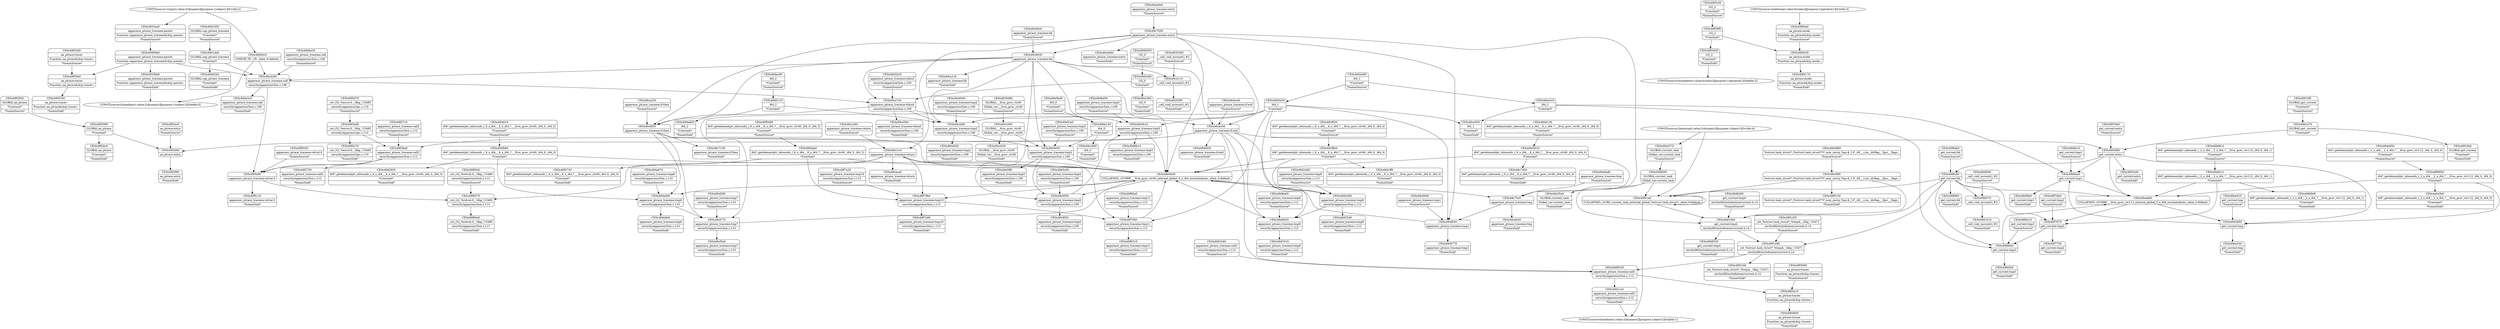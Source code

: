 digraph {
	CE0x49f1b40 [shape=record,shape=Mrecord,label="{CE0x49f1b40|get_current:entry|*SummSink*}"]
	CE0x49d14e0 [shape=record,shape=Mrecord,label="{CE0x49d14e0|GLOBAL:cap_ptrace_traceme|*Constant*}"]
	CE0x49d2920 [shape=record,shape=Mrecord,label="{CE0x49d2920|i64*_getelementptr_inbounds_(_6_x_i64_,_6_x_i64_*___llvm_gcov_ctr40,_i64_0,_i64_3)|*Constant*|*SummSink*}"]
	CE0x49fd2b0 [shape=record,shape=Mrecord,label="{CE0x49fd2b0|get_current:tmp3|*SummSink*}"]
	CE0x49e5b10 [shape=record,shape=Mrecord,label="{CE0x49e5b10|apparmor_ptrace_traceme:tmp5|security/apparmor/lsm.c,109}"]
	CE0x49cc500 [shape=record,shape=Mrecord,label="{CE0x49cc500|GLOBAL:__llvm_gcov_ctr40|Global_var:__llvm_gcov_ctr40}"]
	CE0x49f2d60 [shape=record,shape=Mrecord,label="{CE0x49f2d60|aa_ptrace:entry}"]
	CE0x49f4ef0 [shape=record,shape=Mrecord,label="{CE0x49f4ef0|apparmor_ptrace_traceme:retval.0}"]
	CE0x49f40a0 [shape=record,shape=Mrecord,label="{CE0x49f40a0|aa_ptrace:mode|Function::aa_ptrace&Arg::mode::|*SummSource*}"]
	CE0x49e3890 [shape=record,shape=Mrecord,label="{CE0x49e3890|%struct.task_struct*_(%struct.task_struct**)*_asm_movq_%gs:$_1:P_,$0_,_r,im,_dirflag_,_fpsr_,_flags_|*SummSource*}"]
	CE0x49c6630 [shape=record,shape=Mrecord,label="{CE0x49c6630|apparmor_ptrace_traceme:tmp1}"]
	CE0x49f2750 [shape=record,shape=Mrecord,label="{CE0x49f2750|apparmor_ptrace_traceme:call2|security/apparmor/lsm.c,112|*SummSink*}"]
	CE0x49c9f30 [shape=record,shape=Mrecord,label="{CE0x49c9f30|apparmor_ptrace_traceme:if.then}"]
	CE0x49d9da0 [shape=record,shape=Mrecord,label="{CE0x49d9da0|get_current:tmp1}"]
	CE0x49d1e70 [shape=record,shape=Mrecord,label="{CE0x49d1e70|GLOBAL:get_current|*Constant*}"]
	CE0x49e5ce0 [shape=record,shape=Mrecord,label="{CE0x49e5ce0|apparmor_ptrace_traceme:tmp3|security/apparmor/lsm.c,109|*SummSource*}"]
	CE0x49f4da0 [shape=record,shape=Mrecord,label="{CE0x49f4da0|i64*_getelementptr_inbounds_(_6_x_i64_,_6_x_i64_*___llvm_gcov_ctr40,_i64_0,_i64_5)|*Constant*}"]
	CE0x49cd040 [shape=record,shape=Mrecord,label="{CE0x49cd040|apparmor_ptrace_traceme:tmp2|security/apparmor/lsm.c,109|*SummSource*}"]
	CE0x49c74c0 [shape=record,shape=Mrecord,label="{CE0x49c74c0|apparmor_ptrace_traceme:tmp}"]
	CE0x49f26a0 [shape=record,shape=Mrecord,label="{CE0x49f26a0|apparmor_ptrace_traceme:call2|security/apparmor/lsm.c,112}"]
	CE0x49d4130 [shape=record,shape=Mrecord,label="{CE0x49d4130|i64*_getelementptr_inbounds_(_6_x_i64_,_6_x_i64_*___llvm_gcov_ctr40,_i64_0,_i64_0)|*Constant*|*SummSource*}"]
	CE0x49cbc00 [shape=record,shape=Mrecord,label="{CE0x49cbc00|apparmor_ptrace_traceme:if.end}"]
	CE0x49cfd10 [shape=record,shape=Mrecord,label="{CE0x49cfd10|i64*_getelementptr_inbounds_(_6_x_i64_,_6_x_i64_*___llvm_gcov_ctr40,_i64_0,_i64_3)|*Constant*|*SummSource*}"]
	CE0x49f27c0 [shape=record,shape=Mrecord,label="{CE0x49f27c0|apparmor_ptrace_traceme:call2|security/apparmor/lsm.c,112|*SummSource*}"]
	"CONST[source:2(external),value:0(static)][purpose:{operation}][SrcIdx:3]"
	CE0x49f39f0 [shape=record,shape=Mrecord,label="{CE0x49f39f0|i32_2|*Constant*}"]
	CE0x49d3e20 [shape=record,shape=Mrecord,label="{CE0x49d3e20|i64_1|*Constant*}"]
	CE0x49ccfd0 [shape=record,shape=Mrecord,label="{CE0x49ccfd0|apparmor_ptrace_traceme:tmp2|security/apparmor/lsm.c,109}"]
	CE0x49f5730 [shape=record,shape=Mrecord,label="{CE0x49f5730|i64*_getelementptr_inbounds_(_6_x_i64_,_6_x_i64_*___llvm_gcov_ctr40,_i64_0,_i64_5)|*Constant*|*SummSink*}"]
	CE0x49e35e0 [shape=record,shape=Mrecord,label="{CE0x49e35e0|GLOBAL:current_task|Global_var:current_task|*SummSink*}"]
	CE0x49ce3b0 [shape=record,shape=Mrecord,label="{CE0x49ce3b0|i32_0|*Constant*|*SummSink*}"]
	CE0x49f7a20 [shape=record,shape=Mrecord,label="{CE0x49f7a20|apparmor_ptrace_traceme:tmp10|security/apparmor/lsm.c,113|*SummSource*}"]
	CE0x49d42b0 [shape=record,shape=Mrecord,label="{CE0x49d42b0|GLOBAL:cap_ptrace_traceme|*Constant*|*SummSink*}"]
	CE0x49d1ff0 [shape=record,shape=Mrecord,label="{CE0x49d1ff0|i64*_getelementptr_inbounds_(_6_x_i64_,_6_x_i64_*___llvm_gcov_ctr40,_i64_0,_i64_4)|*Constant*|*SummSink*}"]
	CE0x49d9a30 [shape=record,shape=Mrecord,label="{CE0x49d9a30|apparmor_ptrace_traceme:call|security/apparmor/lsm.c,108|*SummSource*}"]
	CE0x49e5e50 [shape=record,shape=Mrecord,label="{CE0x49e5e50|apparmor_ptrace_traceme:tmp3|security/apparmor/lsm.c,109}"]
	CE0x49cf170 [shape=record,shape=Mrecord,label="{CE0x49cf170|apparmor_ptrace_traceme:tmp7|security/apparmor/lsm.c,110}"]
	CE0x49ee5c0 [shape=record,shape=Mrecord,label="{CE0x49ee5c0|i64_1|*Constant*}"]
	CE0x49d9fa0 [shape=record,shape=Mrecord,label="{CE0x49d9fa0|get_current:tmp1|*SummSink*}"]
	CE0x49efe10 [shape=record,shape=Mrecord,label="{CE0x49efe10|i64*_getelementptr_inbounds_(_2_x_i64_,_2_x_i64_*___llvm_gcov_ctr112,_i64_0,_i64_1)|*Constant*}"]
	CE0x49fd0e0 [shape=record,shape=Mrecord,label="{CE0x49fd0e0|get_current:tmp3}"]
	CE0x49f4c70 [shape=record,shape=Mrecord,label="{CE0x49f4c70|_ret_i32_%error.0,_!dbg_!15485|security/apparmor/ipc.c,110|*SummSink*}"]
	CE0x49fd210 [shape=record,shape=Mrecord,label="{CE0x49fd210|get_current:tmp3|*SummSource*}"]
	CE0x49e5f50 [shape=record,shape=Mrecord,label="{CE0x49e5f50|apparmor_ptrace_traceme:tmp4|security/apparmor/lsm.c,109}"]
	CE0x49cf8b0 [shape=record,shape=Mrecord,label="{CE0x49cf8b0|i64*_getelementptr_inbounds_(_6_x_i64_,_6_x_i64_*___llvm_gcov_ctr40,_i64_0,_i64_4)|*Constant*}"]
	CE0x49f4030 [shape=record,shape=Mrecord,label="{CE0x49f4030|aa_ptrace:mode|Function::aa_ptrace&Arg::mode::}"]
	CE0x49f7f40 [shape=record,shape=Mrecord,label="{CE0x49f7f40|apparmor_ptrace_traceme:tmp11|security/apparmor/lsm.c,113}"]
	CE0x49ce7c0 [shape=record,shape=Mrecord,label="{CE0x49ce7c0|apparmor_ptrace_traceme:tobool|security/apparmor/lsm.c,109}"]
	CE0x49f6cb0 [shape=record,shape=Mrecord,label="{CE0x49f6cb0|get_current:bb}"]
	CE0x49f76e0 [shape=record,shape=Mrecord,label="{CE0x49f76e0|get_current:tmp2|*SummSource*}"]
	CE0x49f4370 [shape=record,shape=Mrecord,label="{CE0x49f4370|_ret_i32_%error.0,_!dbg_!15485|security/apparmor/ipc.c,110|*SummSource*}"]
	CE0x49f7670 [shape=record,shape=Mrecord,label="{CE0x49f7670|get_current:tmp2}"]
	CE0x49f1c50 [shape=record,shape=Mrecord,label="{CE0x49f1c50|_ret_%struct.task_struct*_%tmp4,_!dbg_!15471|./arch/x86/include/asm/current.h,14|*SummSource*}"]
	CE0x49f5490 [shape=record,shape=Mrecord,label="{CE0x49f5490|i64*_getelementptr_inbounds_(_6_x_i64_,_6_x_i64_*___llvm_gcov_ctr40,_i64_0,_i64_5)|*Constant*|*SummSource*}"]
	CE0x49f1e90 [shape=record,shape=Mrecord,label="{CE0x49f1e90|_ret_%struct.task_struct*_%tmp4,_!dbg_!15471|./arch/x86/include/asm/current.h,14}"]
	CE0x49d8330 [shape=record,shape=Mrecord,label="{CE0x49d8330|apparmor_ptrace_traceme:call1|security/apparmor/lsm.c,112}"]
	CE0x49f2990 [shape=record,shape=Mrecord,label="{CE0x49f2990|GLOBAL:aa_ptrace|*Constant*}"]
	CE0x49e5ff0 [shape=record,shape=Mrecord,label="{CE0x49e5ff0|apparmor_ptrace_traceme:tmp3|security/apparmor/lsm.c,109|*SummSink*}"]
	CE0x49cfb80 [shape=record,shape=Mrecord,label="{CE0x49cfb80|i64*_getelementptr_inbounds_(_6_x_i64_,_6_x_i64_*___llvm_gcov_ctr40,_i64_0,_i64_3)|*Constant*}"]
	CE0x49f60a0 [shape=record,shape=Mrecord,label="{CE0x49f60a0|apparmor_ptrace_traceme:tmp11|security/apparmor/lsm.c,113|*SummSource*}"]
	CE0x49d0110 [shape=record,shape=Mrecord,label="{CE0x49d0110|i64_2|*Constant*}"]
	CE0x49d6a00 [shape=record,shape=Mrecord,label="{CE0x49d6a00|apparmor_ptrace_traceme:tmp5|security/apparmor/lsm.c,109|*SummSource*}"]
	CE0x49f65e0 [shape=record,shape=Mrecord,label="{CE0x49f65e0|_ret_i32_%retval.0,_!dbg_!15480|security/apparmor/lsm.c,113|*SummSource*}"]
	CE0x49d3010 [shape=record,shape=Mrecord,label="{CE0x49d3010|i64*_getelementptr_inbounds_(_6_x_i64_,_6_x_i64_*___llvm_gcov_ctr40,_i64_0,_i64_0)|*Constant*}"]
	CE0x49d8490 [shape=record,shape=Mrecord,label="{CE0x49d8490|get_current:tmp4|./arch/x86/include/asm/current.h,14|*SummSource*}"]
	CE0x49c66d0 [shape=record,shape=Mrecord,label="{CE0x49c66d0|apparmor_ptrace_traceme:tmp1|*SummSource*}"]
	CE0x49f66a0 [shape=record,shape=Mrecord,label="{CE0x49f66a0|_ret_i32_%retval.0,_!dbg_!15480|security/apparmor/lsm.c,113|*SummSink*}"]
	CE0x49d6e60 [shape=record,shape=Mrecord,label="{CE0x49d6e60|apparmor_ptrace_traceme:tmp9|security/apparmor/lsm.c,112|*SummSource*}"]
	CE0x49d1bb0 [shape=record,shape=Mrecord,label="{CE0x49d1bb0|apparmor_ptrace_traceme:call1|security/apparmor/lsm.c,112|*SummSource*}"]
	CE0x49d6b10 [shape=record,shape=Mrecord,label="{CE0x49d6b10|apparmor_ptrace_traceme:tmp5|security/apparmor/lsm.c,109|*SummSink*}"]
	CE0x49f7a90 [shape=record,shape=Mrecord,label="{CE0x49f7a90|apparmor_ptrace_traceme:tmp10|security/apparmor/lsm.c,113|*SummSink*}"]
	CE0x49ee8a0 [shape=record,shape=Mrecord,label="{CE0x49ee8a0|COLLAPSED:_GCMRE___llvm_gcov_ctr112_internal_global_2_x_i64_zeroinitializer:_elem_0:default:}"]
	CE0x49d09a0 [shape=record,shape=Mrecord,label="{CE0x49d09a0|apparmor_ptrace_traceme:parent|Function::apparmor_ptrace_traceme&Arg::parent::}"]
	CE0x49cf5a0 [shape=record,shape=Mrecord,label="{CE0x49cf5a0|apparmor_ptrace_traceme:tmp7|security/apparmor/lsm.c,110|*SummSink*}"]
	CE0x49da970 [shape=record,shape=Mrecord,label="{CE0x49da970|apparmor_ptrace_traceme:tmp6|security/apparmor/lsm.c,110|*SummSource*}"]
	CE0x49ce5b0 [shape=record,shape=Mrecord,label="{CE0x49ce5b0|apparmor_ptrace_traceme:tobool|security/apparmor/lsm.c,109|*SummSink*}"]
	CE0x49ca230 [shape=record,shape=Mrecord,label="{CE0x49ca230|apparmor_ptrace_traceme:if.then|*SummSource*}"]
	CE0x49d3e90 [shape=record,shape=Mrecord,label="{CE0x49d3e90|i64_1|*Constant*|*SummSource*}"]
	CE0x49d24d0 [shape=record,shape=Mrecord,label="{CE0x49d24d0|apparmor_ptrace_traceme:tmp8|security/apparmor/lsm.c,112|*SummSource*}"]
	CE0x49f3690 [shape=record,shape=Mrecord,label="{CE0x49f3690|aa_ptrace:tracee|Function::aa_ptrace&Arg::tracee::|*SummSource*}"]
	CE0x49d8530 [shape=record,shape=Mrecord,label="{CE0x49d8530|get_current:tmp4|./arch/x86/include/asm/current.h,14|*SummSink*}"]
	CE0x49cf920 [shape=record,shape=Mrecord,label="{CE0x49cf920|i64*_getelementptr_inbounds_(_6_x_i64_,_6_x_i64_*___llvm_gcov_ctr40,_i64_0,_i64_4)|*Constant*|*SummSource*}"]
	CE0x49f51c0 [shape=record,shape=Mrecord,label="{CE0x49f51c0|apparmor_ptrace_traceme:retval.0|*SummSink*}"]
	CE0x49dac80 [shape=record,shape=Mrecord,label="{CE0x49dac80|i64_2|*Constant*|*SummSource*}"]
	CE0x49cf280 [shape=record,shape=Mrecord,label="{CE0x49cf280|apparmor_ptrace_traceme:tmp7|security/apparmor/lsm.c,110|*SummSource*}"]
	CE0x49f16b0 [shape=record,shape=Mrecord,label="{CE0x49f16b0|GLOBAL:get_current|*Constant*|*SummSink*}"]
	CE0x49d2540 [shape=record,shape=Mrecord,label="{CE0x49d2540|apparmor_ptrace_traceme:tmp8|security/apparmor/lsm.c,112|*SummSink*}"]
	CE0x49f3c00 [shape=record,shape=Mrecord,label="{CE0x49f3c00|i32_2|*Constant*|*SummSource*}"]
	CE0x49d3660 [shape=record,shape=Mrecord,label="{CE0x49d3660|get_current:tmp}"]
	CE0x49f6570 [shape=record,shape=Mrecord,label="{CE0x49f6570|_ret_i32_%retval.0,_!dbg_!15480|security/apparmor/lsm.c,113}"]
	CE0x49f01a0 [shape=record,shape=Mrecord,label="{CE0x49f01a0|COLLAPSED:_GCRE_current_task_external_global_%struct.task_struct*:_elem_0:default:}"]
	CE0x49d2d20 [shape=record,shape=Mrecord,label="{CE0x49d2d20|apparmor_ptrace_traceme:tobool|security/apparmor/lsm.c,109|*SummSource*}"]
	CE0x49f3d30 [shape=record,shape=Mrecord,label="{CE0x49f3d30|i32_2|*Constant*|*SummSink*}"]
	CE0x49d7010 [shape=record,shape=Mrecord,label="{CE0x49d7010|apparmor_ptrace_traceme:tmp9|security/apparmor/lsm.c,112|*SummSink*}"]
	CE0x49fd370 [shape=record,shape=Mrecord,label="{CE0x49fd370|_call_void_mcount()_#2}"]
	CE0x49da3c0 [shape=record,shape=Mrecord,label="{CE0x49da3c0|apparmor_ptrace_traceme:call|security/apparmor/lsm.c,108|*SummSink*}"]
	CE0x49cd260 [shape=record,shape=Mrecord,label="{CE0x49cd260|apparmor_ptrace_traceme:call|security/apparmor/lsm.c,108}"]
	CE0x49e5bd0 [shape=record,shape=Mrecord,label="{CE0x49e5bd0|i64_0|*Constant*|*SummSource*}"]
	CE0x49c6770 [shape=record,shape=Mrecord,label="{CE0x49c6770|apparmor_ptrace_traceme:tmp1|*SummSink*}"]
	CE0x49f32d0 [shape=record,shape=Mrecord,label="{CE0x49f32d0|aa_ptrace:tracer|Function::aa_ptrace&Arg::tracer::|*SummSource*}"]
	CE0x49ce110 [shape=record,shape=Mrecord,label="{CE0x49ce110|_call_void_mcount()_#2}"]
	CE0x49d43d0 [shape=record,shape=Mrecord,label="{CE0x49d43d0|i32_0|*Constant*}"]
	CE0x49f15f0 [shape=record,shape=Mrecord,label="{CE0x49f15f0|GLOBAL:get_current|*Constant*|*SummSource*}"]
	CE0x49cc1c0 [shape=record,shape=Mrecord,label="{CE0x49cc1c0|apparmor_ptrace_traceme:return}"]
	CE0x49fd810 [shape=record,shape=Mrecord,label="{CE0x49fd810|i64*_getelementptr_inbounds_(_2_x_i64_,_2_x_i64_*___llvm_gcov_ctr112,_i64_0,_i64_1)|*Constant*|*SummSource*}"]
	CE0x49c7050 [shape=record,shape=Mrecord,label="{CE0x49c7050|apparmor_ptrace_traceme:entry}"]
	"CONST[source:0(mediator),value:2(dynamic)][purpose:{subject}][SnkIdx:0]"
	CE0x49f2f90 [shape=record,shape=Mrecord,label="{CE0x49f2f90|aa_ptrace:entry|*SummSink*}"]
	CE0x49cd420 [shape=record,shape=Mrecord,label="{CE0x49cd420|apparmor_ptrace_traceme:tmp2|security/apparmor/lsm.c,109|*SummSink*}"]
	CE0x49f6850 [shape=record,shape=Mrecord,label="{CE0x49f6850|i64*_getelementptr_inbounds_(_2_x_i64_,_2_x_i64_*___llvm_gcov_ctr112,_i64_0,_i64_0)|*Constant*}"]
	CE0x49cc800 [shape=record,shape=Mrecord,label="{CE0x49cc800|i64_0|*Constant*|*SummSink*}"]
	CE0x49ceca0 [shape=record,shape=Mrecord,label="{CE0x49ceca0|apparmor_ptrace_traceme:return|*SummSink*}"]
	CE0x49f5020 [shape=record,shape=Mrecord,label="{CE0x49f5020|apparmor_ptrace_traceme:retval.0|*SummSource*}"]
	CE0x49c7100 [shape=record,shape=Mrecord,label="{CE0x49c7100|apparmor_ptrace_traceme:if.then|*SummSink*}"]
	CE0x4935bb0 [shape=record,shape=Mrecord,label="{CE0x4935bb0|apparmor_ptrace_traceme:parent|Function::apparmor_ptrace_traceme&Arg::parent::|*SummSink*}"]
	CE0x49c8f20 [shape=record,shape=Mrecord,label="{CE0x49c8f20|apparmor_ptrace_traceme:tmp4|security/apparmor/lsm.c,109|*SummSink*}"]
	CE0x49d6d50 [shape=record,shape=Mrecord,label="{CE0x49d6d50|apparmor_ptrace_traceme:tmp9|security/apparmor/lsm.c,112}"]
	CE0x48352f0 [shape=record,shape=Mrecord,label="{CE0x48352f0|_call_void_mcount()_#2|*SummSink*}"]
	CE0x49f6de0 [shape=record,shape=Mrecord,label="{CE0x49f6de0|get_current:bb|*SummSource*}"]
	CE0x49ee910 [shape=record,shape=Mrecord,label="{CE0x49ee910|get_current:tmp|*SummSource*}"]
	CE0x49e36f0 [shape=record,shape=Mrecord,label="{CE0x49e36f0|%struct.task_struct*_(%struct.task_struct**)*_asm_movq_%gs:$_1:P_,$0_,_r,im,_dirflag_,_fpsr_,_flags_}"]
	"CONST[source:1(input),value:2(dynamic)][purpose:{subject}][SrcIdx:2]"
	CE0x49ca1c0 [shape=record,shape=Mrecord,label="{CE0x49ca1c0|apparmor_ptrace_traceme:bb|*SummSink*}"]
	CE0x49f2ec0 [shape=record,shape=Mrecord,label="{CE0x49f2ec0|aa_ptrace:entry|*SummSource*}"]
	CE0x49de650 [shape=record,shape=Mrecord,label="{CE0x49de650|i64*_getelementptr_inbounds_(_2_x_i64_,_2_x_i64_*___llvm_gcov_ctr112,_i64_0,_i64_0)|*Constant*|*SummSource*}"]
	CE0x4835080 [shape=record,shape=Mrecord,label="{CE0x4835080|GLOBAL:__llvm_gcov_ctr40|Global_var:__llvm_gcov_ctr40|*SummSource*}"]
	CE0x49f3340 [shape=record,shape=Mrecord,label="{CE0x49f3340|aa_ptrace:tracer|Function::aa_ptrace&Arg::tracer::|*SummSink*}"]
	CE0x49f2340 [shape=record,shape=Mrecord,label="{CE0x49f2340|_ret_%struct.task_struct*_%tmp4,_!dbg_!15471|./arch/x86/include/asm/current.h,14|*SummSink*}"]
	CE0x49d0bc0 [shape=record,shape=Mrecord,label="{CE0x49d0bc0|VOIDTB_TE:_CE:_elem_0:default:}"]
	CE0x49d1010 [shape=record,shape=Mrecord,label="{CE0x49d1010|_call_void_mcount()_#2|*SummSink*}"]
	CE0x49f19e0 [shape=record,shape=Mrecord,label="{CE0x49f19e0|get_current:entry|*SummSource*}"]
	CE0x49f79b0 [shape=record,shape=Mrecord,label="{CE0x49f79b0|apparmor_ptrace_traceme:tmp10|security/apparmor/lsm.c,113}"]
	CE0x49d85f0 [shape=record,shape=Mrecord,label="{CE0x49d85f0|GLOBAL:current_task|Global_var:current_task}"]
	CE0x49f2bc0 [shape=record,shape=Mrecord,label="{CE0x49f2bc0|GLOBAL:aa_ptrace|*Constant*|*SummSink*}"]
	CE0x49ce050 [shape=record,shape=Mrecord,label="{CE0x49ce050|i64_1|*Constant*|*SummSink*}"]
	CE0x49f3ed0 [shape=record,shape=Mrecord,label="{CE0x49f3ed0|_ret_i32_%error.0,_!dbg_!15485|security/apparmor/ipc.c,110}"]
	CE0x49d1650 [shape=record,shape=Mrecord,label="{CE0x49d1650|GLOBAL:cap_ptrace_traceme|*Constant*|*SummSource*}"]
	CE0x49da9e0 [shape=record,shape=Mrecord,label="{CE0x49da9e0|apparmor_ptrace_traceme:tmp6|security/apparmor/lsm.c,110|*SummSink*}"]
	CE0x49e5a50 [shape=record,shape=Mrecord,label="{CE0x49e5a50|apparmor_ptrace_traceme:tmp4|security/apparmor/lsm.c,109|*SummSource*}"]
	CE0x49f6210 [shape=record,shape=Mrecord,label="{CE0x49f6210|apparmor_ptrace_traceme:tmp11|security/apparmor/lsm.c,113|*SummSink*}"]
	CE0x49cbce0 [shape=record,shape=Mrecord,label="{CE0x49cbce0|apparmor_ptrace_traceme:if.end|*SummSource*}"]
	CE0x49d2f20 [shape=record,shape=Mrecord,label="{CE0x49d2f20|apparmor_ptrace_traceme:if.end|*SummSink*}"]
	CE0x49f6f60 [shape=record,shape=Mrecord,label="{CE0x49f6f60|get_current:bb|*SummSink*}"]
	CE0x49f4170 [shape=record,shape=Mrecord,label="{CE0x49f4170|aa_ptrace:mode|Function::aa_ptrace&Arg::mode::|*SummSink*}"]
	CE0x49f7750 [shape=record,shape=Mrecord,label="{CE0x49f7750|get_current:tmp2|*SummSink*}"]
	CE0x49d1cc0 [shape=record,shape=Mrecord,label="{CE0x49d1cc0|apparmor_ptrace_traceme:call1|security/apparmor/lsm.c,112|*SummSink*}"]
	CE0x4a045e0 [shape=record,shape=Mrecord,label="{CE0x4a045e0|i64*_getelementptr_inbounds_(_2_x_i64_,_2_x_i64_*___llvm_gcov_ctr112,_i64_0,_i64_0)|*Constant*|*SummSink*}"]
	CE0x49da900 [shape=record,shape=Mrecord,label="{CE0x49da900|apparmor_ptrace_traceme:tmp6|security/apparmor/lsm.c,110}"]
	CE0x49ca6d0 [shape=record,shape=Mrecord,label="{CE0x49ca6d0|apparmor_ptrace_traceme:entry|*SummSink*}"]
	CE0x49f2920 [shape=record,shape=Mrecord,label="{CE0x49f2920|GLOBAL:aa_ptrace|*Constant*|*SummSource*}"]
	CE0x49e3570 [shape=record,shape=Mrecord,label="{CE0x49e3570|GLOBAL:current_task|Global_var:current_task|*SummSource*}"]
	CE0x49c9630 [shape=record,shape=Mrecord,label="{CE0x49c9630|apparmor_ptrace_traceme:bb}"]
	CE0x4835280 [shape=record,shape=Mrecord,label="{CE0x4835280|_call_void_mcount()_#2|*SummSource*}"]
	CE0x49da140 [shape=record,shape=Mrecord,label="{CE0x49da140|i64_0|*Constant*}"]
	CE0x49e0b40 [shape=record,shape=Mrecord,label="{CE0x49e0b40|COLLAPSED:_GCMRE___llvm_gcov_ctr40_internal_global_6_x_i64_zeroinitializer:_elem_0:default:}"]
	CE0x49d9e10 [shape=record,shape=Mrecord,label="{CE0x49d9e10|get_current:tmp1|*SummSource*}"]
	CE0x49d0d50 [shape=record,shape=Mrecord,label="{CE0x49d0d50|i32_0|*Constant*|*SummSource*}"]
	"CONST[source:0(mediator),value:0(static)][purpose:{operation}][SnkIdx:2]"
	CE0x49ca0e0 [shape=record,shape=Mrecord,label="{CE0x49ca0e0|apparmor_ptrace_traceme:entry|*SummSource*}"]
	CE0x49cc260 [shape=record,shape=Mrecord,label="{CE0x49cc260|apparmor_ptrace_traceme:return|*SummSource*}"]
	CE0x49c7450 [shape=record,shape=Mrecord,label="{CE0x49c7450|i64*_getelementptr_inbounds_(_6_x_i64_,_6_x_i64_*___llvm_gcov_ctr40,_i64_0,_i64_0)|*Constant*|*SummSink*}"]
	CE0x49f30a0 [shape=record,shape=Mrecord,label="{CE0x49f30a0|aa_ptrace:tracer|Function::aa_ptrace&Arg::tracer::}"]
	CE0x49cb9c0 [shape=record,shape=Mrecord,label="{CE0x49cb9c0|apparmor_ptrace_traceme:bb|*SummSource*}"]
	CE0x49e0ad0 [shape=record,shape=Mrecord,label="{CE0x49e0ad0|apparmor_ptrace_traceme:tmp|*SummSource*}"]
	CE0x49cc620 [shape=record,shape=Mrecord,label="{CE0x49cc620|GLOBAL:__llvm_gcov_ctr40|Global_var:__llvm_gcov_ctr40|*SummSink*}"]
	CE0x49dadb0 [shape=record,shape=Mrecord,label="{CE0x49dadb0|i64_2|*Constant*|*SummSink*}"]
	CE0x49ee530 [shape=record,shape=Mrecord,label="{CE0x49ee530|get_current:tmp|*SummSink*}"]
	"CONST[source:2(external),value:2(dynamic)][purpose:{object}][SrcIdx:4]"
	CE0x49d2460 [shape=record,shape=Mrecord,label="{CE0x49d2460|apparmor_ptrace_traceme:tmp8|security/apparmor/lsm.c,112}"]
	CE0x49ceb20 [shape=record,shape=Mrecord,label="{CE0x49ceb20|apparmor_ptrace_traceme:tmp|*SummSink*}"]
	CE0x49d10b0 [shape=record,shape=Mrecord,label="{CE0x49d10b0|get_current:tmp4|./arch/x86/include/asm/current.h,14}"]
	CE0x49f0130 [shape=record,shape=Mrecord,label="{CE0x49f0130|%struct.task_struct*_(%struct.task_struct**)*_asm_movq_%gs:$_1:P_,$0_,_r,im,_dirflag_,_fpsr_,_flags_|*SummSink*}"]
	CE0x49f3410 [shape=record,shape=Mrecord,label="{CE0x49f3410|aa_ptrace:tracee|Function::aa_ptrace&Arg::tracee::}"]
	CE0x49d0f40 [shape=record,shape=Mrecord,label="{CE0x49d0f40|_call_void_mcount()_#2|*SummSource*}"]
	CE0x49f1880 [shape=record,shape=Mrecord,label="{CE0x49f1880|get_current:entry}"]
	"CONST[source:0(mediator),value:2(dynamic)][purpose:{object}][SnkIdx:1]"
	CE0x49f3850 [shape=record,shape=Mrecord,label="{CE0x49f3850|aa_ptrace:tracee|Function::aa_ptrace&Arg::tracee::|*SummSink*}"]
	CE0x4935aa0 [shape=record,shape=Mrecord,label="{CE0x4935aa0|apparmor_ptrace_traceme:parent|Function::apparmor_ptrace_traceme&Arg::parent::|*SummSource*}"]
	CE0x49fd9d0 [shape=record,shape=Mrecord,label="{CE0x49fd9d0|i64*_getelementptr_inbounds_(_2_x_i64_,_2_x_i64_*___llvm_gcov_ctr112,_i64_0,_i64_1)|*Constant*|*SummSink*}"]
	CE0x49cc260 -> CE0x49cc1c0
	CE0x49efe10 -> CE0x49ee8a0
	CE0x49f6cb0 -> CE0x49fd0e0
	CE0x49ccfd0 -> CE0x49cd420
	CE0x49e5e50 -> CE0x49e5ff0
	CE0x49f1e90 -> CE0x49d8330
	CE0x49f39f0 -> CE0x49f4030
	CE0x4935aa0 -> CE0x49d09a0
	"CONST[source:2(external),value:2(dynamic)][purpose:{object}][SrcIdx:4]" -> CE0x49e3570
	CE0x49cf8b0 -> CE0x49d2460
	CE0x49c66d0 -> CE0x49c6630
	CE0x49d9a30 -> CE0x49cd260
	CE0x49e5ce0 -> CE0x49e5e50
	CE0x49d3010 -> CE0x49e0b40
	CE0x49e36f0 -> CE0x49f01a0
	CE0x49c7050 -> CE0x49ca6d0
	CE0x49d8330 -> CE0x49d1cc0
	CE0x49fd0e0 -> CE0x49ee8a0
	CE0x49d2460 -> CE0x49d6d50
	CE0x49cbc00 -> CE0x49d8330
	CE0x49f39f0 -> CE0x49f3d30
	CE0x49ee5c0 -> CE0x49fd0e0
	CE0x49d9da0 -> CE0x49ee8a0
	CE0x49cc1c0 -> CE0x49ceca0
	CE0x49d3e90 -> CE0x49d3e20
	CE0x49d10b0 -> CE0x49f1e90
	CE0x49cbc00 -> CE0x49e0b40
	CE0x49cf170 -> CE0x49e0b40
	CE0x49c9f30 -> CE0x49cf170
	CE0x49f1880 -> CE0x49d3660
	CE0x49d4130 -> CE0x49d3010
	CE0x4835280 -> CE0x49ce110
	CE0x49cd260 -> CE0x49f4ef0
	CE0x49f2990 -> CE0x49f2d60
	CE0x49d6d50 -> CE0x49e0b40
	CE0x49c9630 -> CE0x49e5e50
	CE0x49c6630 -> CE0x49e0b40
	CE0x49f1c50 -> CE0x49f1e90
	CE0x49d6a00 -> CE0x49e5b10
	CE0x49cfb80 -> CE0x49d2920
	CE0x49cf170 -> CE0x49cf5a0
	CE0x49f3ed0 -> CE0x49f4c70
	CE0x49d3e20 -> CE0x49ccfd0
	CE0x49f60a0 -> CE0x49f7f40
	"CONST[source:1(input),value:2(dynamic)][purpose:{subject}][SrcIdx:2]" -> CE0x4935aa0
	CE0x49cfb80 -> CE0x49da900
	CE0x49c74c0 -> CE0x49c6630
	CE0x49c9630 -> CE0x49e5f50
	CE0x49d3e90 -> CE0x49ee5c0
	CE0x49c9630 -> CE0x49cd260
	CE0x49f1880 -> CE0x49ee8a0
	CE0x49f76e0 -> CE0x49f7670
	CE0x49f4ef0 -> CE0x49f6570
	CE0x49f1e90 -> CE0x49f2340
	CE0x49f4ef0 -> CE0x49f51c0
	CE0x49f6570 -> CE0x49f66a0
	CE0x49d3660 -> CE0x49ee530
	CE0x49f6cb0 -> CE0x49f1e90
	CE0x4935bb0 -> "CONST[source:0(mediator),value:2(dynamic)][purpose:{subject}][SnkIdx:0]"
	CE0x49e0b40 -> CE0x49c74c0
	CE0x49d1e70 -> CE0x49f1880
	CE0x49d0f40 -> CE0x49fd370
	CE0x49d3e20 -> CE0x49ce050
	CE0x49cf280 -> CE0x49cf170
	CE0x49d8330 -> CE0x49f3410
	CE0x49f6cb0 -> CE0x49fd370
	CE0x49f6cb0 -> CE0x49f6f60
	CE0x49f1880 -> CE0x49d9da0
	CE0x49f3690 -> CE0x49f3410
	CE0x49d43d0 -> CE0x49ce3b0
	CE0x49cbce0 -> CE0x49cbc00
	CE0x49f01a0 -> "CONST[source:0(mediator),value:2(dynamic)][purpose:{object}][SnkIdx:1]"
	CE0x49cc1c0 -> CE0x49e0b40
	CE0x49c9f30 -> CE0x49c7100
	CE0x49d6e60 -> CE0x49d6d50
	CE0x49ca0e0 -> CE0x49c7050
	CE0x49f3c00 -> CE0x49f39f0
	CE0x49f7f40 -> CE0x49f6210
	CE0x49c7050 -> CE0x49c74c0
	CE0x49da140 -> CE0x49cc800
	CE0x49d6d50 -> CE0x49d7010
	CE0x49cd040 -> CE0x49ccfd0
	CE0x49f2920 -> CE0x49f2990
	CE0x49cf8b0 -> CE0x49e0b40
	CE0x49f7f40 -> CE0x49e0b40
	CE0x49ee5c0 -> CE0x49d9da0
	CE0x49ee8a0 -> CE0x49d3660
	CE0x49e3890 -> CE0x49e36f0
	CE0x49e5e50 -> CE0x49e5f50
	"CONST[source:2(external),value:2(dynamic)][purpose:{object}][SrcIdx:4]" -> CE0x49f01a0
	CE0x49f7a20 -> CE0x49f79b0
	CE0x49d3e20 -> CE0x49f7f40
	CE0x49de650 -> CE0x49f6850
	CE0x49f5490 -> CE0x49f4da0
	CE0x49d43d0 -> CE0x49ce7c0
	CE0x49c7050 -> CE0x49c9630
	CE0x49d3e20 -> CE0x49e5b10
	CE0x49e3570 -> CE0x49d85f0
	CE0x49d0d50 -> CE0x49d43d0
	CE0x49d9da0 -> CE0x49d9fa0
	CE0x49cbc00 -> CE0x49f2d60
	CE0x49f7670 -> CE0x49f7750
	CE0x49e0ad0 -> CE0x49c74c0
	CE0x49d0110 -> CE0x49ccfd0
	CE0x49cc500 -> CE0x49e5e50
	CE0x49c9630 -> CE0x49cbc00
	CE0x49dac80 -> CE0x49d0110
	CE0x49cb9c0 -> CE0x49c9630
	CE0x49f5020 -> CE0x49f4ef0
	CE0x49d10b0 -> CE0x49d8530
	CE0x49c9630 -> CE0x49ce7c0
	CE0x49cd260 -> CE0x49da3c0
	CE0x49ca230 -> CE0x49c9f30
	CE0x49cbc00 -> CE0x49f26a0
	CE0x49c7050 -> CE0x49e0b40
	CE0x49e5b10 -> CE0x49e0b40
	CE0x49f01a0 -> CE0x49f01a0
	CE0x49c9f30 -> CE0x49da900
	CE0x49f6850 -> CE0x49ee8a0
	CE0x49d0110 -> CE0x49dadb0
	CE0x49fd810 -> CE0x49efe10
	"CONST[source:2(external),value:0(static)][purpose:{operation}][SrcIdx:3]" -> CE0x49f40a0
	CE0x49e5f50 -> CE0x49c8f20
	CE0x49d1e70 -> CE0x49f16b0
	CE0x49c9f30 -> CE0x49e0b40
	CE0x49c7050 -> CE0x49c9f30
	CE0x49ce7c0 -> CE0x49ccfd0
	CE0x49ce7c0 -> CE0x49ce5b0
	CE0x49f30a0 -> CE0x49f3340
	CE0x49f3410 -> CE0x49f3850
	CE0x49cf8b0 -> CE0x49d1ff0
	CE0x49d14e0 -> CE0x49cd260
	CE0x49f4030 -> CE0x49f4170
	CE0x49d3660 -> CE0x49d9da0
	CE0x49cc500 -> CE0x49cc620
	"CONST[source:1(input),value:2(dynamic)][purpose:{subject}][SrcIdx:2]" -> CE0x49d0bc0
	CE0x49f1880 -> CE0x49f6cb0
	CE0x49fd370 -> CE0x49d1010
	CE0x49cc1c0 -> CE0x49f4ef0
	CE0x49da900 -> CE0x49da9e0
	CE0x49ce110 -> CE0x48352f0
	CE0x49cc1c0 -> CE0x49f79b0
	CE0x49fd0e0 -> CE0x49fd2b0
	CE0x49e0b40 -> CE0x49d2460
	CE0x49c6630 -> CE0x49c6770
	CE0x49d0bc0 -> CE0x49cd260
	CE0x49f79b0 -> CE0x49f7f40
	CE0x49da900 -> CE0x49cf170
	CE0x49f2ec0 -> CE0x49f2d60
	CE0x49d1bb0 -> CE0x49d8330
	CE0x49c7050 -> CE0x49c6630
	CE0x49e0b40 -> CE0x49f79b0
	CE0x49f6de0 -> CE0x49f6cb0
	CE0x49d0bc0 -> "CONST[source:0(mediator),value:2(dynamic)][purpose:{subject}][SnkIdx:0]"
	CE0x49d3010 -> CE0x49c7450
	CE0x49c9630 -> CE0x49ccfd0
	CE0x49d3010 -> CE0x49c74c0
	CE0x49e0b40 -> CE0x49da900
	CE0x49da140 -> CE0x49e5e50
	CE0x49cc1c0 -> CE0x49f6570
	CE0x49e5f50 -> CE0x49e5b10
	CE0x49f6cb0 -> CE0x49ee8a0
	CE0x49cfd10 -> CE0x49cfb80
	CE0x49ce7c0 -> CE0x49cbc00
	CE0x49da970 -> CE0x49da900
	CE0x49cbc00 -> CE0x49d6d50
	CE0x49f1880 -> CE0x49f1b40
	CE0x49e36f0 -> CE0x49f0130
	CE0x49f2990 -> CE0x49f2bc0
	CE0x49ce7c0 -> CE0x49c9f30
	CE0x49cbc00 -> CE0x49f1880
	CE0x49d1650 -> CE0x49d14e0
	CE0x49f2d60 -> CE0x49f2f90
	CE0x49f3d30 -> "CONST[source:0(mediator),value:0(static)][purpose:{operation}][SnkIdx:2]"
	CE0x49f32d0 -> CE0x49f30a0
	CE0x49d85f0 -> CE0x49e35e0
	CE0x49cfb80 -> CE0x49e0b40
	CE0x49d3e20 -> CE0x49d6d50
	CE0x49c7050 -> CE0x49cc1c0
	CE0x49f40a0 -> CE0x49f4030
	CE0x4835080 -> CE0x49cc500
	CE0x49f6cb0 -> CE0x49f7670
	CE0x49f6850 -> CE0x49d3660
	CE0x49f4da0 -> CE0x49f79b0
	CE0x49f4370 -> CE0x49f3ed0
	CE0x49d2460 -> CE0x49d2540
	CE0x49f79b0 -> CE0x49f7a90
	CE0x49d09a0 -> CE0x4935bb0
	CE0x49d8490 -> CE0x49d10b0
	CE0x49c9630 -> CE0x49e0b40
	CE0x49f6850 -> CE0x4a045e0
	CE0x49efe10 -> CE0x49fd9d0
	CE0x49d3e20 -> CE0x49cf170
	CE0x49ee5c0 -> CE0x49ce050
	CE0x49d3e20 -> CE0x49c6630
	CE0x49cd260 -> CE0x49ce7c0
	CE0x49d9e10 -> CE0x49d9da0
	CE0x49e5e50 -> CE0x49e0b40
	CE0x49f26a0 -> CE0x49f4ef0
	CE0x49ccfd0 -> CE0x49e5e50
	CE0x49d85f0 -> CE0x49f01a0
	CE0x49d09a0 -> CE0x49cd260
	CE0x49d85f0 -> CE0x49d10b0
	CE0x49c7050 -> CE0x49cbc00
	CE0x49e5b10 -> CE0x49d6b10
	CE0x49ee910 -> CE0x49d3660
	CE0x49e5bd0 -> CE0x49da140
	CE0x49f15f0 -> CE0x49d1e70
	CE0x49f3ed0 -> CE0x49f26a0
	CE0x49f6cb0 -> CE0x49d10b0
	CE0x49fd210 -> CE0x49fd0e0
	CE0x49d2d20 -> CE0x49ce7c0
	CE0x49e5a50 -> CE0x49e5f50
	CE0x49c9630 -> CE0x49c9f30
	CE0x49f4da0 -> CE0x49e0b40
	CE0x49cbc00 -> CE0x49d2f20
	CE0x49d14e0 -> CE0x49d42b0
	CE0x49cf920 -> CE0x49cf8b0
	CE0x49f4da0 -> CE0x49f5730
	CE0x49f7670 -> CE0x49fd0e0
	CE0x49c9630 -> CE0x49ce110
	CE0x49c9630 -> CE0x49ca1c0
	CE0x49cc1c0 -> CE0x49f7f40
	CE0x49e36f0 -> CE0x49d10b0
	CE0x49f26a0 -> CE0x49f2750
	CE0x49efe10 -> CE0x49f7670
	CE0x49c74c0 -> CE0x49ceb20
	CE0x49f01a0 -> CE0x49d10b0
	CE0x49d09a0 -> CE0x49f30a0
	CE0x49cbc00 -> CE0x49d2460
	CE0x49f65e0 -> CE0x49f6570
	CE0x49d24d0 -> CE0x49d2460
	CE0x49f6cb0 -> CE0x49f01a0
	CE0x49d1cc0 -> "CONST[source:0(mediator),value:2(dynamic)][purpose:{object}][SnkIdx:1]"
	CE0x49f27c0 -> CE0x49f26a0
	CE0x49ee8a0 -> CE0x49f7670
	CE0x49f19e0 -> CE0x49f1880
	CE0x49e0b40 -> CE0x49e5f50
	CE0x49c9630 -> CE0x49e5b10
}
